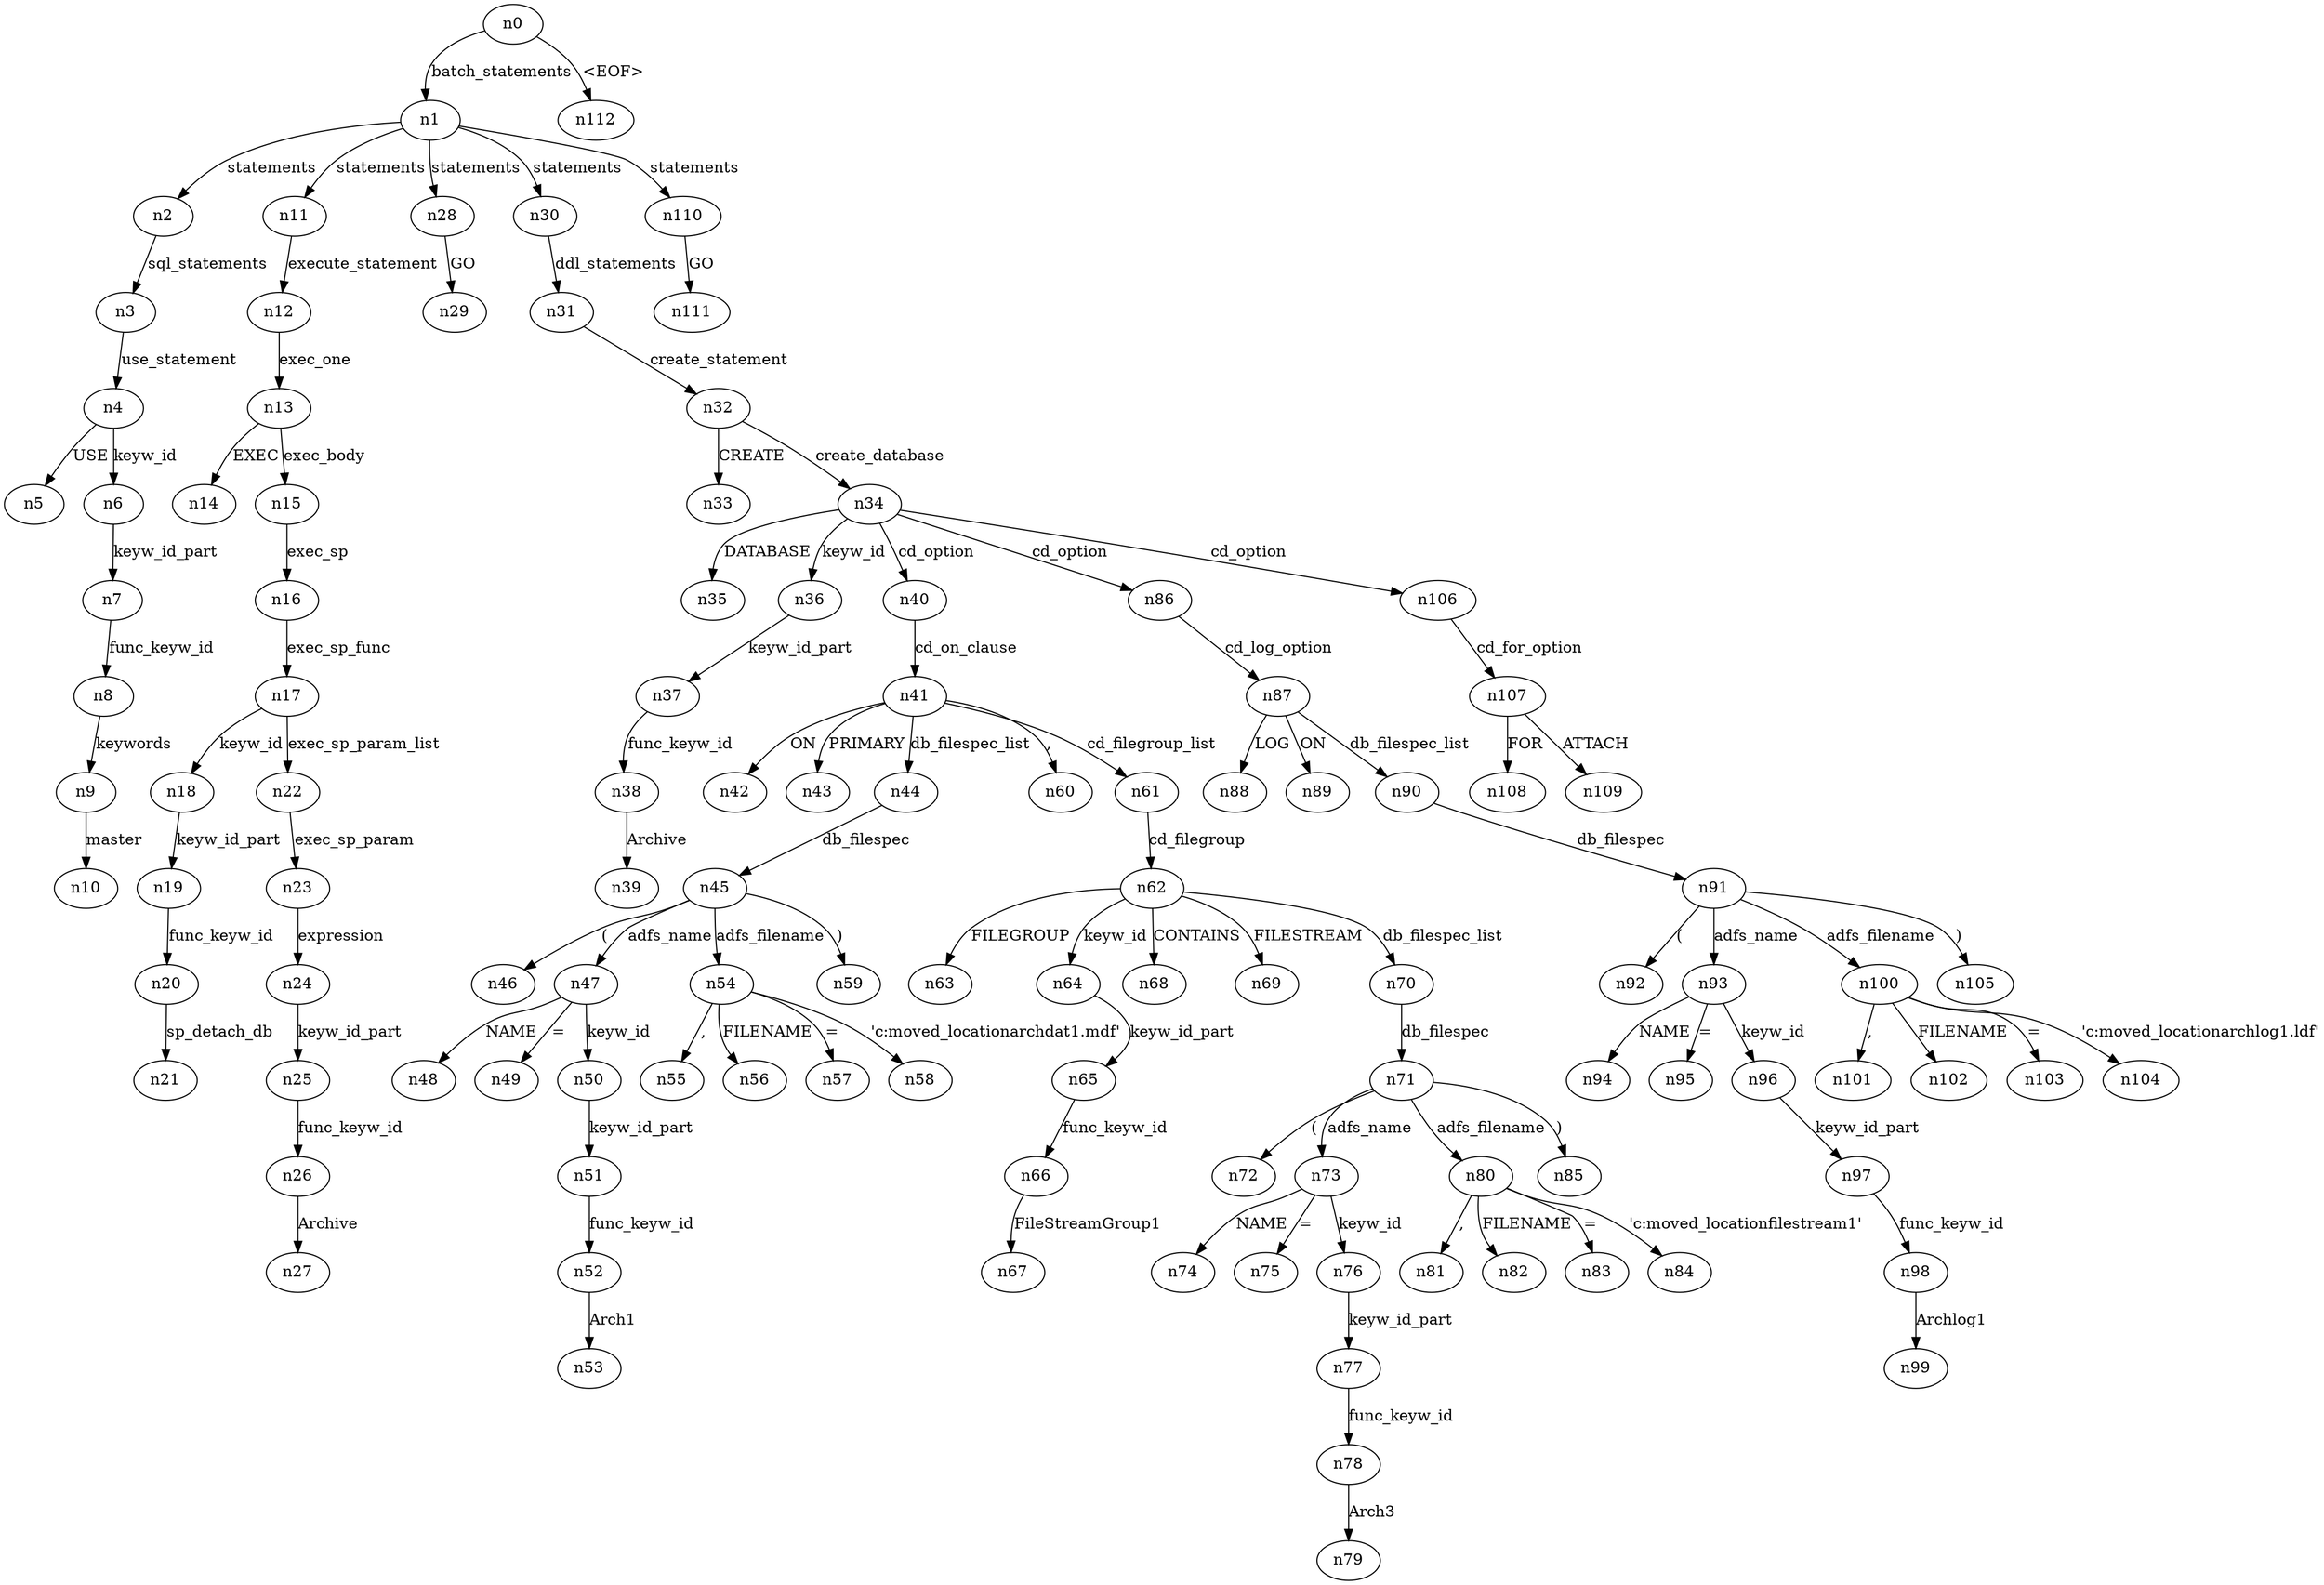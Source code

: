 digraph ParseTree {
  n0 -> n1 [label="batch_statements"];
  n1 -> n2 [label="statements"];
  n2 -> n3 [label="sql_statements"];
  n3 -> n4 [label="use_statement"];
  n4 -> n5 [label="USE"];
  n4 -> n6 [label="keyw_id"];
  n6 -> n7 [label="keyw_id_part"];
  n7 -> n8 [label="func_keyw_id"];
  n8 -> n9 [label="keywords"];
  n9 -> n10 [label="master"];
  n1 -> n11 [label="statements"];
  n11 -> n12 [label="execute_statement"];
  n12 -> n13 [label="exec_one"];
  n13 -> n14 [label="EXEC"];
  n13 -> n15 [label="exec_body"];
  n15 -> n16 [label="exec_sp"];
  n16 -> n17 [label="exec_sp_func"];
  n17 -> n18 [label="keyw_id"];
  n18 -> n19 [label="keyw_id_part"];
  n19 -> n20 [label="func_keyw_id"];
  n20 -> n21 [label="sp_detach_db"];
  n17 -> n22 [label="exec_sp_param_list"];
  n22 -> n23 [label="exec_sp_param"];
  n23 -> n24 [label="expression"];
  n24 -> n25 [label="keyw_id_part"];
  n25 -> n26 [label="func_keyw_id"];
  n26 -> n27 [label="Archive"];
  n1 -> n28 [label="statements"];
  n28 -> n29 [label="GO"];
  n1 -> n30 [label="statements"];
  n30 -> n31 [label="ddl_statements"];
  n31 -> n32 [label="create_statement"];
  n32 -> n33 [label="CREATE"];
  n32 -> n34 [label="create_database"];
  n34 -> n35 [label="DATABASE"];
  n34 -> n36 [label="keyw_id"];
  n36 -> n37 [label="keyw_id_part"];
  n37 -> n38 [label="func_keyw_id"];
  n38 -> n39 [label="Archive"];
  n34 -> n40 [label="cd_option"];
  n40 -> n41 [label="cd_on_clause"];
  n41 -> n42 [label="ON"];
  n41 -> n43 [label="PRIMARY"];
  n41 -> n44 [label="db_filespec_list"];
  n44 -> n45 [label="db_filespec"];
  n45 -> n46 [label="("];
  n45 -> n47 [label="adfs_name"];
  n47 -> n48 [label="NAME"];
  n47 -> n49 [label="="];
  n47 -> n50 [label="keyw_id"];
  n50 -> n51 [label="keyw_id_part"];
  n51 -> n52 [label="func_keyw_id"];
  n52 -> n53 [label="Arch1"];
  n45 -> n54 [label="adfs_filename"];
  n54 -> n55 [label=","];
  n54 -> n56 [label="FILENAME"];
  n54 -> n57 [label="="];
  n54 -> n58 [label="'c:\moved_location\archdat1.mdf'"];
  n45 -> n59 [label=")"];
  n41 -> n60 [label=","];
  n41 -> n61 [label="cd_filegroup_list"];
  n61 -> n62 [label="cd_filegroup"];
  n62 -> n63 [label="FILEGROUP"];
  n62 -> n64 [label="keyw_id"];
  n64 -> n65 [label="keyw_id_part"];
  n65 -> n66 [label="func_keyw_id"];
  n66 -> n67 [label="FileStreamGroup1"];
  n62 -> n68 [label="CONTAINS"];
  n62 -> n69 [label="FILESTREAM"];
  n62 -> n70 [label="db_filespec_list"];
  n70 -> n71 [label="db_filespec"];
  n71 -> n72 [label="("];
  n71 -> n73 [label="adfs_name"];
  n73 -> n74 [label="NAME"];
  n73 -> n75 [label="="];
  n73 -> n76 [label="keyw_id"];
  n76 -> n77 [label="keyw_id_part"];
  n77 -> n78 [label="func_keyw_id"];
  n78 -> n79 [label="Arch3"];
  n71 -> n80 [label="adfs_filename"];
  n80 -> n81 [label=","];
  n80 -> n82 [label="FILENAME"];
  n80 -> n83 [label="="];
  n80 -> n84 [label="'c:\moved_location\filestream1'"];
  n71 -> n85 [label=")"];
  n34 -> n86 [label="cd_option"];
  n86 -> n87 [label="cd_log_option"];
  n87 -> n88 [label="LOG"];
  n87 -> n89 [label="ON"];
  n87 -> n90 [label="db_filespec_list"];
  n90 -> n91 [label="db_filespec"];
  n91 -> n92 [label="("];
  n91 -> n93 [label="adfs_name"];
  n93 -> n94 [label="NAME"];
  n93 -> n95 [label="="];
  n93 -> n96 [label="keyw_id"];
  n96 -> n97 [label="keyw_id_part"];
  n97 -> n98 [label="func_keyw_id"];
  n98 -> n99 [label="Archlog1"];
  n91 -> n100 [label="adfs_filename"];
  n100 -> n101 [label=","];
  n100 -> n102 [label="FILENAME"];
  n100 -> n103 [label="="];
  n100 -> n104 [label="'c:\moved_location\archlog1.ldf'"];
  n91 -> n105 [label=")"];
  n34 -> n106 [label="cd_option"];
  n106 -> n107 [label="cd_for_option"];
  n107 -> n108 [label="FOR"];
  n107 -> n109 [label="ATTACH"];
  n1 -> n110 [label="statements"];
  n110 -> n111 [label="GO"];
  n0 -> n112 [label="<EOF>"];
}